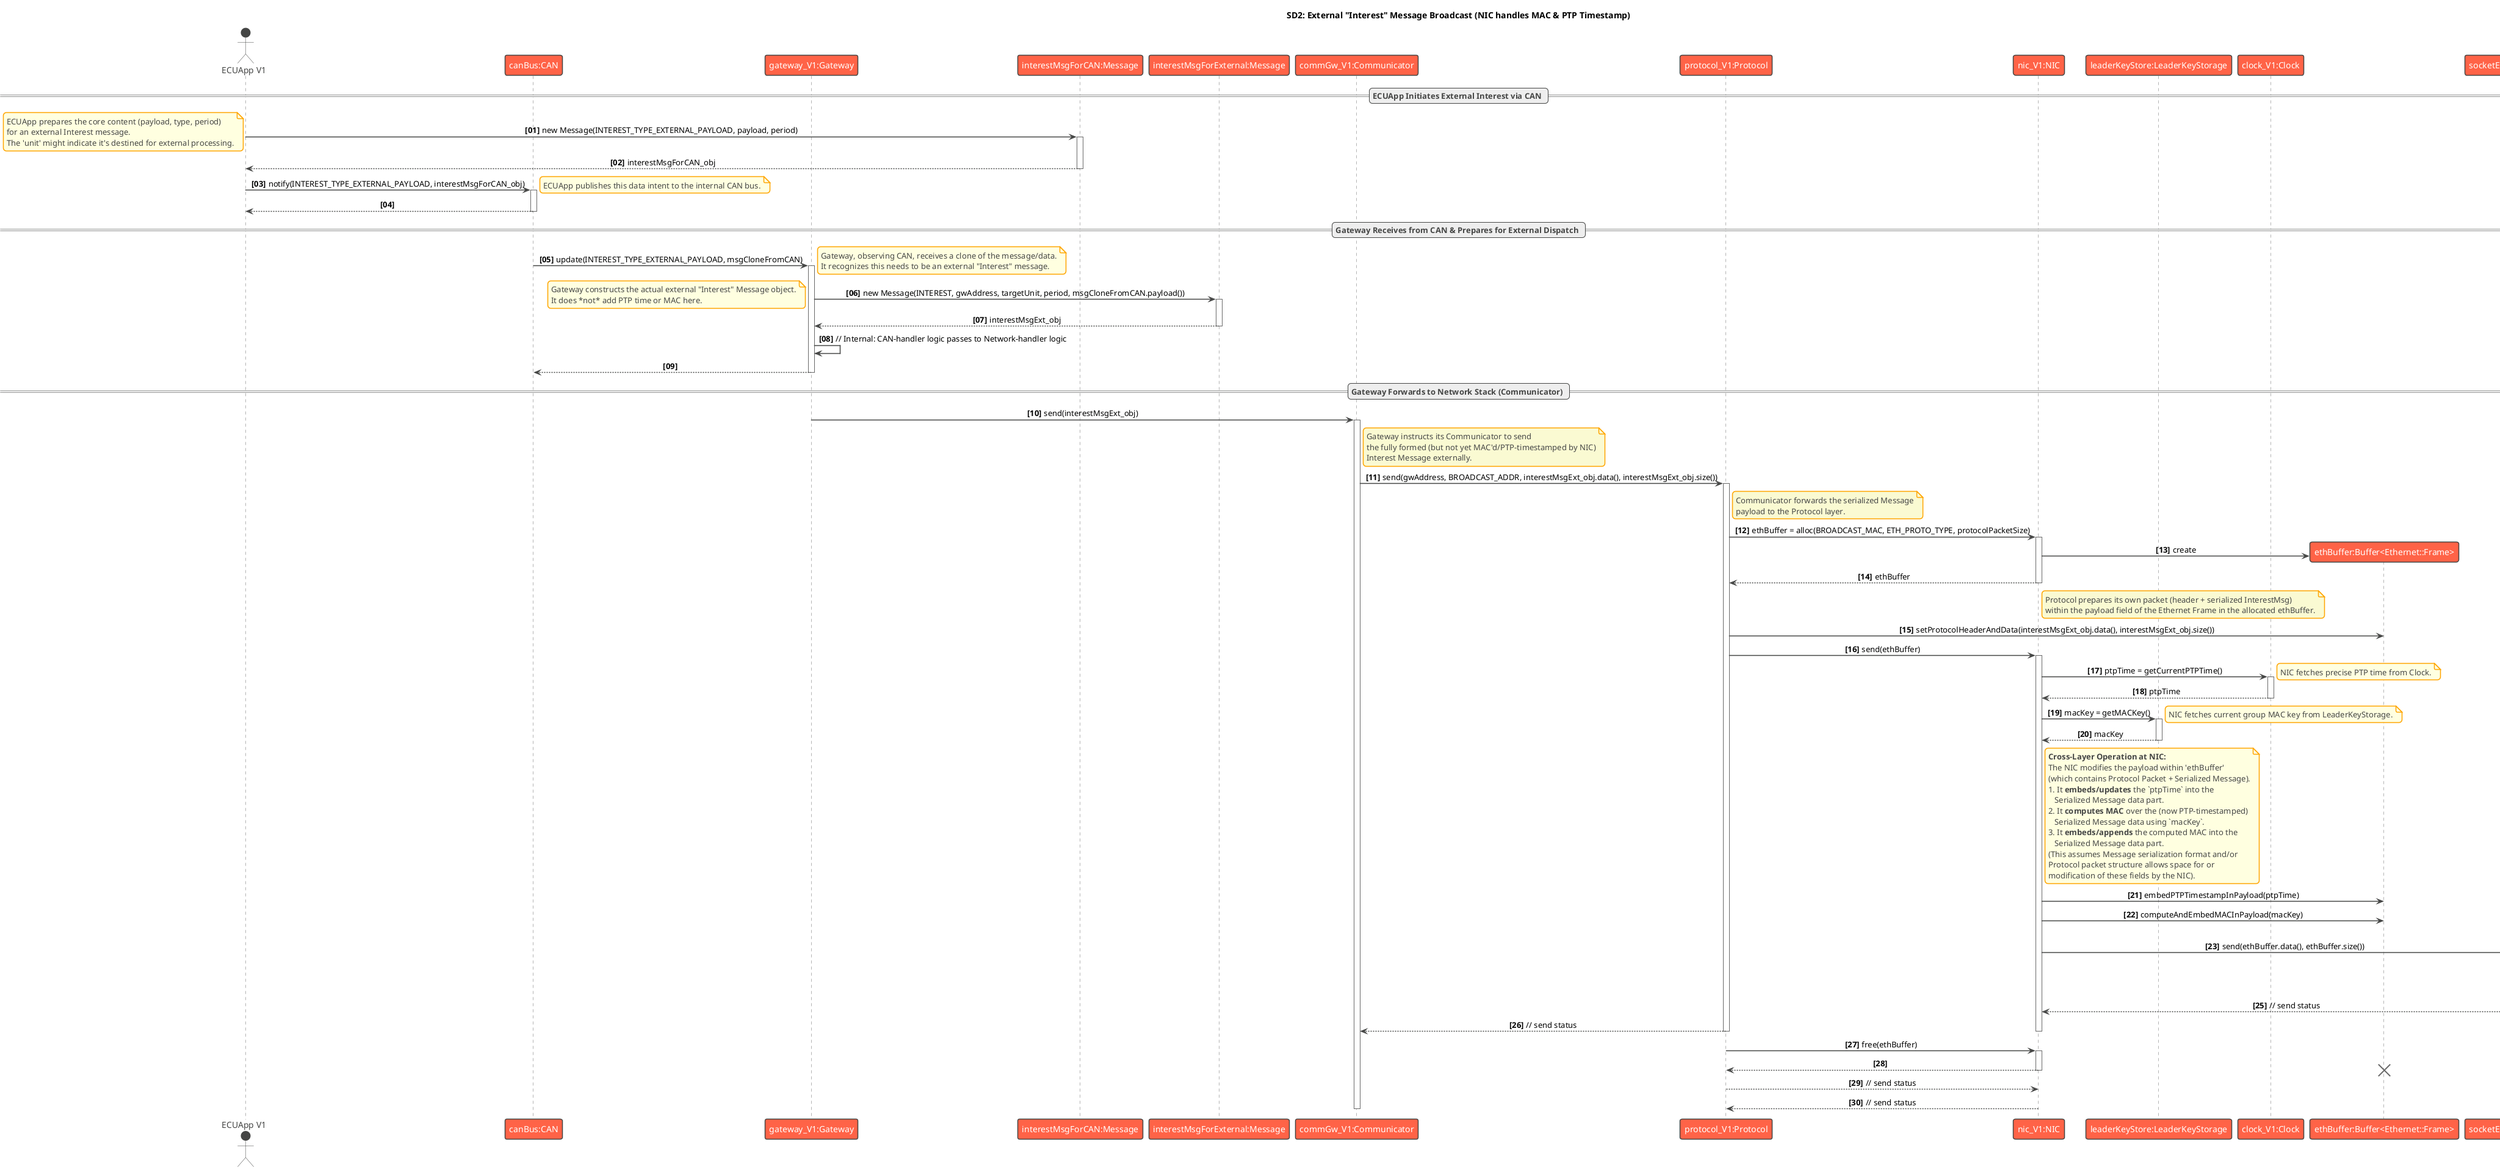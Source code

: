@startuml SD2_External_Interest_Broadcast_NIC_Handles_MAC_Time
!theme vibrant
title SD2: External "Interest" Message Broadcast (NIC handles MAC & PTP Timestamp)

actor "ECUApp V1" as ECUApp
participant "canBus:CAN" as CANbus
participant "gateway_V1:Gateway" as Gateway
participant "interestMsgForCAN:Message" as InterestMsgForCAN
participant "interestMsgForExternal:Message" as InterestMsgForExternal
participant "commGw_V1:Communicator" as CommGw
participant "protocol_V1:Protocol" as Protocol
participant "nic_V1:NIC" as NIC
participant "leaderKeyStore:LeaderKeyStorage" as LeaderKeyStore
participant "clock_V1:Clock" as Clock
participant "ethBuffer:Buffer<Ethernet::Frame>" as EthBuffer
participant "socketEngine_V1:SocketEngine" as SocketEngine

skinparam sequenceMessageAlign center
skinparam actorBackgroundColor LightBlue
skinparam actorBorderColor Blue
skinparam participantBackgroundColor LightGreen
skinparam participantBorderColor Green
skinparam roundcorner 10
skinparam noteBackgroundColor LightYellow
skinparam noteBorderColor Orange
skinparam sequenceArrowThickness 1.5
skinparam lifelineMaxMessageSize 375

autonumber "<b>[00]"

== ECUApp Initiates External Interest via CAN ==
ECUApp -> InterestMsgForCAN ++ : new Message(INTEREST_TYPE_EXTERNAL_PAYLOAD, payload, period)
    note left
        ECUApp prepares the core content (payload, type, period)
        for an external Interest message.
        The 'unit' might indicate it's destined for external processing.
    end note
return interestMsgForCAN_obj

ECUApp -> CANbus ++ : notify(INTEREST_TYPE_EXTERNAL_PAYLOAD, interestMsgForCAN_obj)
    note right
        ECUApp publishes this data intent to the internal CAN bus.
    end note
return
destroy interestMsgForCAN_obj

== Gateway Receives from CAN & Prepares for External Dispatch ==
CANbus -> Gateway ++ : update(INTEREST_TYPE_EXTERNAL_PAYLOAD, msgCloneFromCAN)
    note right
        Gateway, observing CAN, receives a clone of the message/data.
        It recognizes this needs to be an external "Interest" message.
    end note
    Gateway -> InterestMsgForExternal ++ : new Message(INTEREST, gwAddress, targetUnit, period, msgCloneFromCAN.payload())
        note left
            Gateway constructs the actual external "Interest" Message object.
            It does *not* add PTP time or MAC here.
        end note
    return interestMsgExt_obj
    Gateway -> Gateway : // Internal: CAN-handler logic passes to Network-handler logic
return

== Gateway Forwards to Network Stack (Communicator) ==
Gateway -> CommGw ++ : send(interestMsgExt_obj)
    note right of CommGw #LightGoldenRodYellow
        Gateway instructs its Communicator to send
        the fully formed (but not yet MAC'd/PTP-timestamped by NIC)
        Interest Message externally.
    end note
    CommGw -> Protocol ++ : send(gwAddress, BROADCAST_ADDR, interestMsgExt_obj.data(), interestMsgExt_obj.size())
        note right of Protocol #LightGoldenRodYellow
            Communicator forwards the serialized Message
            payload to the Protocol layer.
        end note
        Protocol -> NIC ++ : ethBuffer = alloc(BROADCAST_MAC, ETH_PROTO_TYPE, protocolPacketSize)
            NIC -> EthBuffer ** : create
        return ethBuffer
            note right of NIC #LightGoldenRodYellow
                Protocol prepares its own packet (header + serialized InterestMsg)
                within the payload field of the Ethernet Frame in the allocated ethBuffer.
            end note
        Protocol -> EthBuffer : setProtocolHeaderAndData(interestMsgExt_obj.data(), interestMsgExt_obj.size())

        Protocol -> NIC ++ : send(ethBuffer)
            NIC -> Clock ++ : ptpTime = getCurrentPTPTime()
                note right: NIC fetches precise PTP time from Clock.
            return ptpTime
            NIC -> LeaderKeyStore ++ : macKey = getMACKey()
                note right: NIC fetches current group MAC key from LeaderKeyStorage.
            return macKey

            note right of NIC #LightYellow
                **Cross-Layer Operation at NIC:**
                The NIC modifies the payload within 'ethBuffer'
                (which contains Protocol Packet + Serialized Message).
                1. It **embeds/updates** the `ptpTime` into the
                   Serialized Message data part.
                2. It **computes MAC** over the (now PTP-timestamped)
                   Serialized Message data using `macKey`.
                3. It **embeds/appends** the computed MAC into the
                   Serialized Message data part.
                (This assumes Message serialization format and/or
                Protocol packet structure allows space for or
                modification of these fields by the NIC).
            end note
            NIC -> EthBuffer : embedPTPTimestampInPayload(ptpTime)
            NIC -> EthBuffer : computeAndEmbedMACInPayload(macKey)

            NIC -> SocketEngine ++ : send(ethBuffer.data(), ethBuffer.size())
                note right
                    NIC passes the modified Ethernet Frame
                    (payload now includes PTP time & MAC)
                    to SocketEngine for transmission.
                end note
            SocketEngine -> SocketEngine : // Sends frame via raw socket
            return // send status
            deactivate SocketEngine
        return // send status
        deactivate NIC

        Protocol -> NIC ++ : free(ethBuffer)
        return
        deactivate NIC
        destroy EthBuffer
    return // send status
    deactivate Protocol
return // send status
deactivate CommGw
deactivate Gateway
destroy interestMsgExt_obj
destroy msgCloneFromCAN

@enduml
